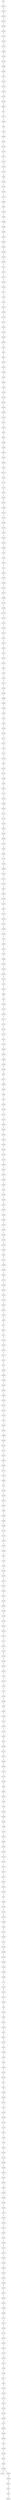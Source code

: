 graph GR{
id_0;
id_1;
id_2;
id_3;
id_4;
id_5;
id_6;
id_7;
id_8;
id_9;
id_10;
id_11;
id_12;
id_13;
id_14;
id_15;
id_16;
id_17;
id_18;
id_19;
id_20;
id_21;
id_22;
id_23;
id_24;
id_25;
id_26;
id_27;
id_28;
id_29;
id_30;
id_31;
id_32;
id_33;
id_34;
id_35;
id_36;
id_37;
id_38;
id_39;
id_40;
id_41;
id_42;
id_43;
id_44;
id_45;
id_46;
id_47;
id_48;
id_49;
id_50;
id_51;
id_52;
id_53;
id_54;
id_55;
id_56;
id_57;
id_58;
id_59;
id_60;
id_61;
id_62;
id_63;
id_64;
id_65;
id_66;
id_67;
id_68;
id_69;
id_70;
id_71;
id_72;
id_73;
id_74;
id_75;
id_76;
id_77;
id_78;
id_79;
id_80;
id_81;
id_82;
id_83;
id_84;
id_85;
id_86;
id_87;
id_88;
id_89;
id_90;
id_91;
id_92;
id_93;
id_94;
id_95;
id_96;
id_97;
id_98;
id_99;
id_100;
id_101;
id_102;
id_103;
id_104;
id_105;
id_106;
id_107;
id_108;
id_109;
id_110;
id_111;
id_112;
id_113;
id_114;
id_115;
id_116;
id_117;
id_118;
id_119;
id_120;
id_121;
id_122;
id_123;
id_124;
id_125;
id_126;
id_127;
id_128;
id_129;
id_130;
id_131;
id_132;
id_133;
id_134;
id_135;
id_136;
id_137;
id_138;
id_139;
id_140;
id_141;
id_142;
id_143;
id_144;
id_145;
id_146;
id_147;
id_148;
id_149;
id_150;
id_151;
id_152;
id_153;
id_154;
id_155;
id_156;
id_157;
id_158;
id_159;
id_160;
id_161;
id_162;
id_163;
id_164;
id_165;
id_166;
id_167;
id_168;
id_169;
id_170;
id_171;
id_172;
id_173;
id_174;
id_175;
id_176;
id_177;
id_178;
id_179;
id_180;
id_181;
id_182;
id_183;
id_184;
id_185;
id_186;
id_187;
id_188;
id_189;
id_190;
id_191;
id_192;
id_193;
id_194;
id_195;
id_196;
id_197;
id_198;
id_199;
id_200;
id_201;
id_202;
id_203;
id_204;
id_205;
id_206;
id_207;
id_208;
id_209;
id_210;
id_211;
id_212;
id_213;
id_214;
id_215;
id_216;
id_217;
id_218;
id_219;
id_220;
id_221;
id_222;
id_223;
id_224;
id_225;
id_226;
id_227;
id_228;
id_229;
id_230;
id_231;
id_232;
id_233;
id_234;
id_235;
id_236;
id_237;
id_238;
id_239;
id_240;
id_241;
id_242;
id_243;
id_244;
id_245;
id_246;
id_247;
id_248;
id_249;
id_250;
id_251;
id_252;
id_253;
id_254;
id_255;
id_256;
id_257;
id_258;
id_259;
id_260;
id_261;
id_262;
id_263;
id_264;
id_265;
id_266;
id_267;
id_268;
id_269;
id_270;
id_271;
id_272;
id_273;
id_274;
id_275;
id_276;
id_277;
id_278;
id_279;
id_280;
id_281;
id_282;
id_283;
id_284;
id_285;
id_286;
id_287;
id_288;
id_289;
id_290;
id_291;
id_292;
id_293;
id_294;
id_295;
id_296;
id_297;
id_298;
id_299;
id_300;
id_301;
id_302;
id_303;
id_304;
id_305;
id_306;
id_307;
id_308;
id_309;
id_310;
id_311;
id_312;
id_313;
id_314;
id_315;
id_316;
id_317;
id_318;
id_319;
id_320;
id_321;
id_322;
id_323;
id_324;
id_325;
id_326;
id_327;
id_328;
id_329;
id_330;
id_331;
id_332;
id_333;
id_334;
id_335;
id_336;
id_337;
id_338;
id_339;
id_340;
id_341;
id_342;
id_343;
id_344;
id_345;
id_346;
id_347;
id_348;
id_349;
id_350;
id_351;
id_352;
id_353;
id_354;
id_355;
id_356;
id_357;
id_358;
id_359;
id_360;
id_361;
id_362;
id_363;
id_364;
id_365;
id_366;
id_367;
id_368;
id_369;
id_370;
id_371;
id_372;
id_373;
id_374;
id_375;
id_376;
id_377;
id_378;
id_379;
id_380;
id_381;
id_382;
id_383;
id_384;
id_385;
id_386;
id_387;
id_388;
id_389;
id_390;
id_391;
id_392;
id_393;
id_394;
id_395;
id_396;
id_397;
id_398;
id_399;
id_400;
id_401;
id_402;
id_403;
id_404;
id_405;
id_406;
id_407;
id_408;
id_409;
id_410;
id_411;
id_412;
id_413;
id_414;
id_415;
id_416;
id_417;
id_418;
id_419;
id_420;
id_421;
id_422;
id_423;
id_424;
id_425;
id_426;
id_427;
id_428;
id_429;
id_430;
id_431;
id_432;
id_433;
id_434;
id_435;
id_436;
id_437;
id_438;
id_439;
id_440;
id_441;
id_442;
id_443;
id_444;
id_445;
id_446;
id_447;
id_448;
id_449;
id_450;
id_451;
id_452;
id_453;
id_454;
id_455;
id_456;
id_457;
id_458;
id_459;
id_460;
id_461;
id_462;
id_463;
id_464;
id_465;
id_466;
id_467;
id_468;
id_469;
id_470;
id_471;
id_472;
id_473;
id_474;
id_475;
id_476;
id_477;
id_478;
id_479;
id_480;
id_481;
id_482;
id_483;
id_484;
id_485;
id_486;
id_487;
id_488;
id_489;
id_490;
id_491;
id_492;
id_493;
id_494;
id_495;
id_496;
id_497;
id_498;
id_499;
id_1--id_441[label=1];
id_441--id_163[label=1];
id_163--id_435[label=1];
id_435--id_422[label=1];
id_422--id_198[label=1];
id_198--id_246[label=1];
id_246--id_210[label=1];
id_210--id_361[label=1];
id_361--id_215[label=1];
id_215--id_300[label=1];
id_300--id_184[label=1];
id_184--id_242[label=1];
id_242--id_489[label=1];
id_489--id_185[label=1];
id_185--id_47[label=1];
id_47--id_141[label=1];
id_141--id_414[label=1];
id_414--id_320[label=1];
id_320--id_122[label=1];
id_122--id_238[label=1];
id_238--id_383[label=1];
id_383--id_7[label=1];
id_7--id_471[label=1];
id_471--id_449[label=1];
id_449--id_9[label=1];
id_9--id_98[label=1];
id_98--id_440[label=1];
id_440--id_391[label=1];
id_391--id_333[label=1];
id_333--id_376[label=1];
id_376--id_277[label=1];
id_277--id_222[label=1];
id_222--id_387[label=1];
id_387--id_278[label=1];
id_278--id_60[label=1];
id_60--id_218[label=1];
id_218--id_341[label=1];
id_341--id_356[label=1];
id_356--id_74[label=1];
id_74--id_284[label=1];
id_284--id_83[label=1];
id_83--id_474[label=1];
id_474--id_58[label=1];
id_58--id_388[label=1];
id_388--id_460[label=1];
id_460--id_486[label=1];
id_486--id_362[label=1];
id_362--id_438[label=1];
id_438--id_407[label=1];
id_407--id_148[label=1];
id_148--id_324[label=1];
id_324--id_205[label=1];
id_205--id_237[label=1];
id_237--id_261[label=1];
id_261--id_347[label=1];
id_347--id_105[label=1];
id_105--id_325[label=1];
id_325--id_17[label=1];
id_17--id_95[label=1];
id_95--id_26[label=1];
id_26--id_331[label=1];
id_331--id_309[label=1];
id_309--id_121[label=1];
id_121--id_272[label=1];
id_272--id_410[label=1];
id_410--id_423[label=1];
id_423--id_439[label=1];
id_439--id_396[label=1];
id_396--id_13[label=1];
id_13--id_94[label=1];
id_94--id_461[label=1];
id_461--id_245[label=1];
id_245--id_470[label=1];
id_470--id_340[label=1];
id_340--id_29[label=1];
id_29--id_328[label=1];
id_328--id_54[label=1];
id_54--id_188[label=1];
id_188--id_103[label=1];
id_103--id_315[label=1];
id_315--id_268[label=1];
id_268--id_108[label=1];
id_108--id_434[label=1];
id_434--id_87[label=1];
id_87--id_216[label=1];
id_216--id_80[label=1];
id_80--id_161[label=1];
id_161--id_368[label=1];
id_368--id_204[label=1];
id_204--id_463[label=1];
id_463--id_214[label=1];
id_214--id_484[label=1];
id_484--id_78[label=1];
id_78--id_111[label=1];
id_111--id_250[label=1];
id_250--id_113[label=1];
id_113--id_19[label=1];
id_19--id_138[label=1];
id_138--id_192[label=1];
id_192--id_145[label=1];
id_145--id_385[label=1];
id_385--id_212[label=1];
id_212--id_234[label=1];
id_234--id_485[label=1];
id_485--id_176[label=1];
id_176--id_62[label=1];
id_62--id_202[label=1];
id_202--id_120[label=1];
id_120--id_482[label=1];
id_482--id_45[label=1];
id_45--id_36[label=1];
id_36--id_235[label=1];
id_235--id_2[label=1];
id_2--id_109[label=1];
id_109--id_287[label=1];
id_287--id_365[label=1];
id_365--id_179[label=1];
id_179--id_371[label=1];
id_371--id_389[label=1];
id_389--id_125[label=1];
id_125--id_369[label=1];
id_369--id_110[label=1];
id_110--id_133[label=1];
id_133--id_187[label=1];
id_187--id_128[label=1];
id_128--id_475[label=1];
id_475--id_50[label=1];
id_50--id_167[label=1];
id_167--id_295[label=1];
id_295--id_30[label=1];
id_30--id_252[label=1];
id_252--id_274[label=1];
id_274--id_61[label=1];
id_61--id_97[label=1];
id_97--id_79[label=1];
id_79--id_275[label=1];
id_275--id_248[label=1];
id_248--id_456[label=1];
id_456--id_288[label=1];
id_288--id_495[label=1];
id_495--id_206[label=1];
id_206--id_92[label=1];
id_92--id_15[label=1];
id_15--id_76[label=1];
id_76--id_496[label=1];
id_496--id_310[label=1];
id_310--id_177[label=1];
id_177--id_157[label=1];
id_157--id_23[label=1];
id_23--id_21[label=1];
id_21--id_146[label=1];
id_146--id_91[label=1];
id_91--id_116[label=1];
id_116--id_154[label=1];
id_154--id_230[label=1];
id_230--id_86[label=1];
id_86--id_267[label=1];
id_267--id_12[label=1];
id_12--id_291[label=1];
id_291--id_338[label=1];
id_338--id_442[label=1];
id_442--id_151[label=1];
id_151--id_107[label=1];
id_107--id_450[label=1];
id_450--id_100[label=1];
id_100--id_140[label=1];
id_140--id_299[label=1];
id_299--id_102[label=1];
id_102--id_39[label=1];
id_39--id_155[label=1];
id_155--id_18[label=1];
id_18--id_106[label=1];
id_106--id_404[label=1];
id_404--id_413[label=1];
id_413--id_211[label=1];
id_211--id_243[label=1];
id_243--id_81[label=1];
id_81--id_321[label=1];
id_321--id_479[label=1];
id_479--id_247[label=1];
id_247--id_85[label=1];
id_85--id_327[label=1];
id_327--id_130[label=1];
id_130--id_416[label=1];
id_416--id_465[label=1];
id_465--id_129[label=1];
id_129--id_8[label=1];
id_8--id_296[label=1];
id_296--id_44[label=1];
id_44--id_93[label=1];
id_93--id_386[label=1];
id_386--id_323[label=1];
id_323--id_425[label=1];
id_425--id_239[label=1];
id_239--id_143[label=1];
id_143--id_35[label=1];
id_35--id_481[label=1];
id_481--id_49[label=1];
id_49--id_75[label=1];
id_75--id_304[label=1];
id_304--id_127[label=1];
id_127--id_349[label=1];
id_349--id_171[label=1];
id_171--id_213[label=1];
id_213--id_262[label=1];
id_262--id_118[label=1];
id_118--id_55[label=1];
id_55--id_199[label=1];
id_199--id_462[label=1];
id_462--id_254[label=1];
id_254--id_280[label=1];
id_280--id_418[label=1];
id_418--id_406[label=1];
id_406--id_46[label=1];
id_46--id_477[label=1];
id_477--id_263[label=1];
id_263--id_453[label=1];
id_453--id_96[label=1];
id_96--id_32[label=1];
id_32--id_336[label=1];
id_336--id_228[label=1];
id_228--id_417[label=1];
id_417--id_114[label=1];
id_114--id_196[label=1];
id_196--id_330[label=1];
id_330--id_194[label=1];
id_194--id_433[label=1];
id_433--id_432[label=1];
id_432--id_168[label=1];
id_168--id_370[label=1];
id_370--id_355[label=1];
id_355--id_249[label=1];
id_249--id_401[label=1];
id_401--id_497[label=1];
id_497--id_390[label=1];
id_390--id_165[label=1];
id_165--id_42[label=1];
id_42--id_353[label=1];
id_353--id_458[label=1];
id_458--id_219[label=1];
id_219--id_255[label=1];
id_255--id_395[label=1];
id_395--id_490[label=1];
id_490--id_279[label=1];
id_279--id_379[label=1];
id_379--id_229[label=1];
id_229--id_233[label=1];
id_233--id_144[label=1];
id_144--id_346[label=1];
id_346--id_43[label=1];
id_43--id_276[label=1];
id_276--id_302[label=1];
id_302--id_266[label=1];
id_266--id_447[label=1];
id_447--id_174[label=1];
id_174--id_303[label=1];
id_303--id_345[label=1];
id_345--id_183[label=1];
id_183--id_153[label=1];
id_153--id_292[label=1];
id_292--id_452[label=1];
id_452--id_73[label=1];
id_73--id_99[label=1];
id_99--id_77[label=1];
id_77--id_491[label=1];
id_491--id_11[label=1];
id_11--id_319[label=1];
id_319--id_342[label=1];
id_342--id_445[label=1];
id_445--id_271[label=1];
id_271--id_241[label=1];
id_241--id_70[label=1];
id_70--id_459[label=1];
id_459--id_494[label=1];
id_494--id_286[label=1];
id_286--id_139[label=1];
id_139--id_428[label=1];
id_428--id_358[label=1];
id_358--id_256[label=1];
id_256--id_411[label=1];
id_411--id_431[label=1];
id_431--id_244[label=1];
id_244--id_24[label=1];
id_24--id_162[label=1];
id_162--id_240[label=1];
id_240--id_469[label=1];
id_469--id_258[label=1];
id_258--id_412[label=1];
id_412--id_147[label=1];
id_147--id_191[label=1];
id_191--id_402[label=1];
id_402--id_339[label=1];
id_339--id_175[label=1];
id_175--id_137[label=1];
id_137--id_360[label=1];
id_360--id_0[label=1];
id_0--id_123[label=1];
id_123--id_359[label=1];
id_359--id_119[label=1];
id_119--id_322[label=1];
id_322--id_89[label=1];
id_89--id_448[label=1];
id_448--id_464[label=1];
id_464--id_298[label=1];
id_298--id_112[label=1];
id_112--id_273[label=1];
id_273--id_236[label=1];
id_236--id_285[label=1];
id_285--id_466[label=1];
id_466--id_41[label=1];
id_41--id_63[label=1];
id_63--id_38[label=1];
id_38--id_126[label=1];
id_126--id_344[label=1];
id_344--id_152[label=1];
id_152--id_457[label=1];
id_457--id_493[label=1];
id_493--id_281[label=1];
id_281--id_134[label=1];
id_134--id_382[label=1];
id_382--id_308[label=1];
id_308--id_220[label=1];
id_220--id_354[label=1];
id_354--id_158[label=1];
id_158--id_313[label=1];
id_313--id_397[label=1];
id_397--id_71[label=1];
id_71--id_223[label=1];
id_223--id_332[label=1];
id_332--id_253[label=1];
id_253--id_384[label=1];
id_384--id_203[label=1];
id_203--id_492[label=1];
id_492--id_40[label=1];
id_40--id_374[label=1];
id_374--id_59[label=1];
id_59--id_57[label=1];
id_57--id_403[label=1];
id_403--id_408[label=1];
id_408--id_82[label=1];
id_82--id_476[label=1];
id_476--id_398[label=1];
id_398--id_52[label=1];
id_52--id_367[label=1];
id_367--id_136[label=1];
id_136--id_400[label=1];
id_400--id_10[label=1];
id_10--id_409[label=1];
id_409--id_373[label=1];
id_373--id_132[label=1];
id_132--id_499[label=1];
id_499--id_392[label=1];
id_392--id_172[label=1];
id_172--id_178[label=1];
id_178--id_283[label=1];
id_283--id_66[label=1];
id_66--id_201[label=1];
id_201--id_149[label=1];
id_149--id_90[label=1];
id_90--id_33[label=1];
id_33--id_156[label=1];
id_156--id_350[label=1];
id_350--id_394[label=1];
id_394--id_88[label=1];
id_88--id_170[label=1];
id_170--id_101[label=1];
id_101--id_468[label=1];
id_468--id_269[label=1];
id_269--id_329[label=1];
id_329--id_131[label=1];
id_131--id_182[label=1];
id_182--id_251[label=1];
id_251--id_437[label=1];
id_437--id_317[label=1];
id_317--id_301[label=1];
id_301--id_443[label=1];
id_443--id_363[label=1];
id_363--id_5[label=1];
id_5--id_306[label=1];
id_306--id_159[label=1];
id_159--id_135[label=1];
id_135--id_225[label=1];
id_225--id_480[label=1];
id_480--id_16[label=1];
id_16--id_352[label=1];
id_352--id_265[label=1];
id_265--id_67[label=1];
id_67--id_419[label=1];
id_419--id_488[label=1];
id_488--id_420[label=1];
id_420--id_454[label=1];
id_454--id_436[label=1];
id_436--id_294[label=1];
id_294--id_289[label=1];
id_289--id_4[label=1];
id_4--id_195[label=1];
id_195--id_224[label=1];
id_224--id_257[label=1];
id_257--id_343[label=1];
id_343--id_6[label=1];
id_6--id_334[label=1];
id_334--id_69[label=1];
id_69--id_181[label=1];
id_181--id_444[label=1];
id_444--id_65[label=1];
id_65--id_467[label=1];
id_467--id_232[label=1];
id_232--id_84[label=1];
id_84--id_260[label=1];
id_260--id_34[label=1];
id_34--id_53[label=1];
id_53--id_446[label=1];
id_446--id_124[label=1];
id_124--id_478[label=1];
id_478--id_37[label=1];
id_37--id_22[label=1];
id_22--id_209[label=1];
id_209--id_189[label=1];
id_189--id_372[label=1];
id_372--id_31[label=1];
id_31--id_424[label=1];
id_424--id_429[label=1];
id_429--id_378[label=1];
id_378--id_197[label=1];
id_197--id_357[label=1];
id_357--id_28[label=1];
id_28--id_14[label=1];
id_14--id_270[label=1];
id_270--id_335[label=1];
id_335--id_193[label=1];
id_193--id_405[label=1];
id_405--id_366[label=1];
id_366--id_290[label=1];
id_290--id_104[label=1];
id_104--id_393[label=1];
id_393--id_56[label=1];
id_56--id_487[label=1];
id_487--id_426[label=1];
id_426--id_259[label=1];
id_259--id_348[label=1];
id_348--id_20[label=1];
id_20--id_305[label=1];
id_305--id_316[label=1];
id_316--id_217[label=1];
id_217--id_351[label=1];
id_351--id_472[label=1];
id_472--id_293[label=1];
id_293--id_421[label=1];
id_421--id_415[label=1];
id_415--id_318[label=1];
id_318--id_169[label=1];
id_169--id_207[label=1];
id_207--id_314[label=1];
id_314--id_427[label=1];
id_427--id_282[label=1];
id_282--id_307[label=1];
id_307--id_297[label=1];
id_297--id_455[label=1];
id_455--id_231[label=1];
id_231--id_208[label=1];
id_208--id_380[label=1];
id_380--id_72[label=1];
id_72--id_221[label=1];
id_221--id_264[label=1];
id_264--id_173[label=1];
id_173--id_166[label=1];
id_166--id_473[label=1];
id_473--id_311[label=1];
id_311--id_375[label=1];
id_375--id_190[label=1];
id_190--id_117[label=1];
id_117--id_68[label=1];
id_68--id_200[label=1];
id_200--id_377[label=1];
id_377--id_64[label=1];
id_64--id_164[label=1];
id_164--id_430[label=1];
id_430--id_227[label=1];
id_227--id_337[label=1];
id_337--id_142[label=1];
id_142--id_160[label=1];
id_160--id_399[label=1];
id_399--id_27[label=1];
id_27--id_150[label=1];
id_150--id_226[label=1];
id_226--id_498[label=1];
id_498--id_3[label=1];
id_3--id_186[label=1];
id_186--id_326[label=1];
id_326--id_451[label=1];
id_451--id_48[label=1];
id_48--id_180[label=1];
id_180--id_483[label=1];
id_483--id_364[label=1];
id_364--id_115[label=1];
id_115--id_25[label=1];
id_25--id_51[label=1];
id_51--id_381[label=1];
id_180--id_312[label=1];
}